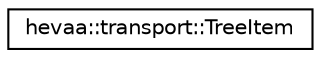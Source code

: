 digraph "Иерархия классов. Графический вид."
{
 // LATEX_PDF_SIZE
  edge [fontname="Helvetica",fontsize="10",labelfontname="Helvetica",labelfontsize="10"];
  node [fontname="Helvetica",fontsize="10",shape=record];
  rankdir="LR";
  Node0 [label="hevaa::transport::TreeItem",height=0.2,width=0.4,color="black", fillcolor="white", style="filled",URL="$classhevaa_1_1transport_1_1_tree_item.html",tooltip="Базовая структура данных для передачи внутренних сообщений"];
}
